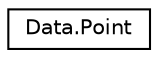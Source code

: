 digraph "Graphical Class Hierarchy"
{
 // LATEX_PDF_SIZE
  edge [fontname="Helvetica",fontsize="10",labelfontname="Helvetica",labelfontsize="10"];
  node [fontname="Helvetica",fontsize="10",shape=record];
  rankdir="LR";
  Node0 [label="Data.Point",height=0.2,width=0.4,color="black", fillcolor="white", style="filled",URL="$classData_1_1Point.html",tooltip=" "];
}
